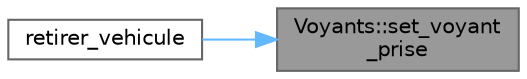 digraph "Voyants::set_voyant_prise"
{
 // LATEX_PDF_SIZE
  bgcolor="transparent";
  edge [fontname=Helvetica,fontsize=10,labelfontname=Helvetica,labelfontsize=10];
  node [fontname=Helvetica,fontsize=10,shape=box,height=0.2,width=0.4];
  rankdir="RL";
  Node1 [id="Node000001",label="Voyants::set_voyant\l_prise",height=0.2,width=0.4,color="gray40", fillcolor="grey60", style="filled", fontcolor="black",tooltip="méthode qui permet de changer la couleur du voyant prise"];
  Node1 -> Node2 [id="edge3_Node000001_Node000002",dir="back",color="steelblue1",style="solid",tooltip=" "];
  Node2 [id="Node000002",label="retirer_vehicule",height=0.2,width=0.4,color="grey40", fillcolor="white", style="filled",URL="$borne_8cpp.html#a98c5159076461af338dc199366d35b0c",tooltip="fonction pour retirer le véhicule en cas de fin de charge ou appui sur le bouton STOP"];
}
